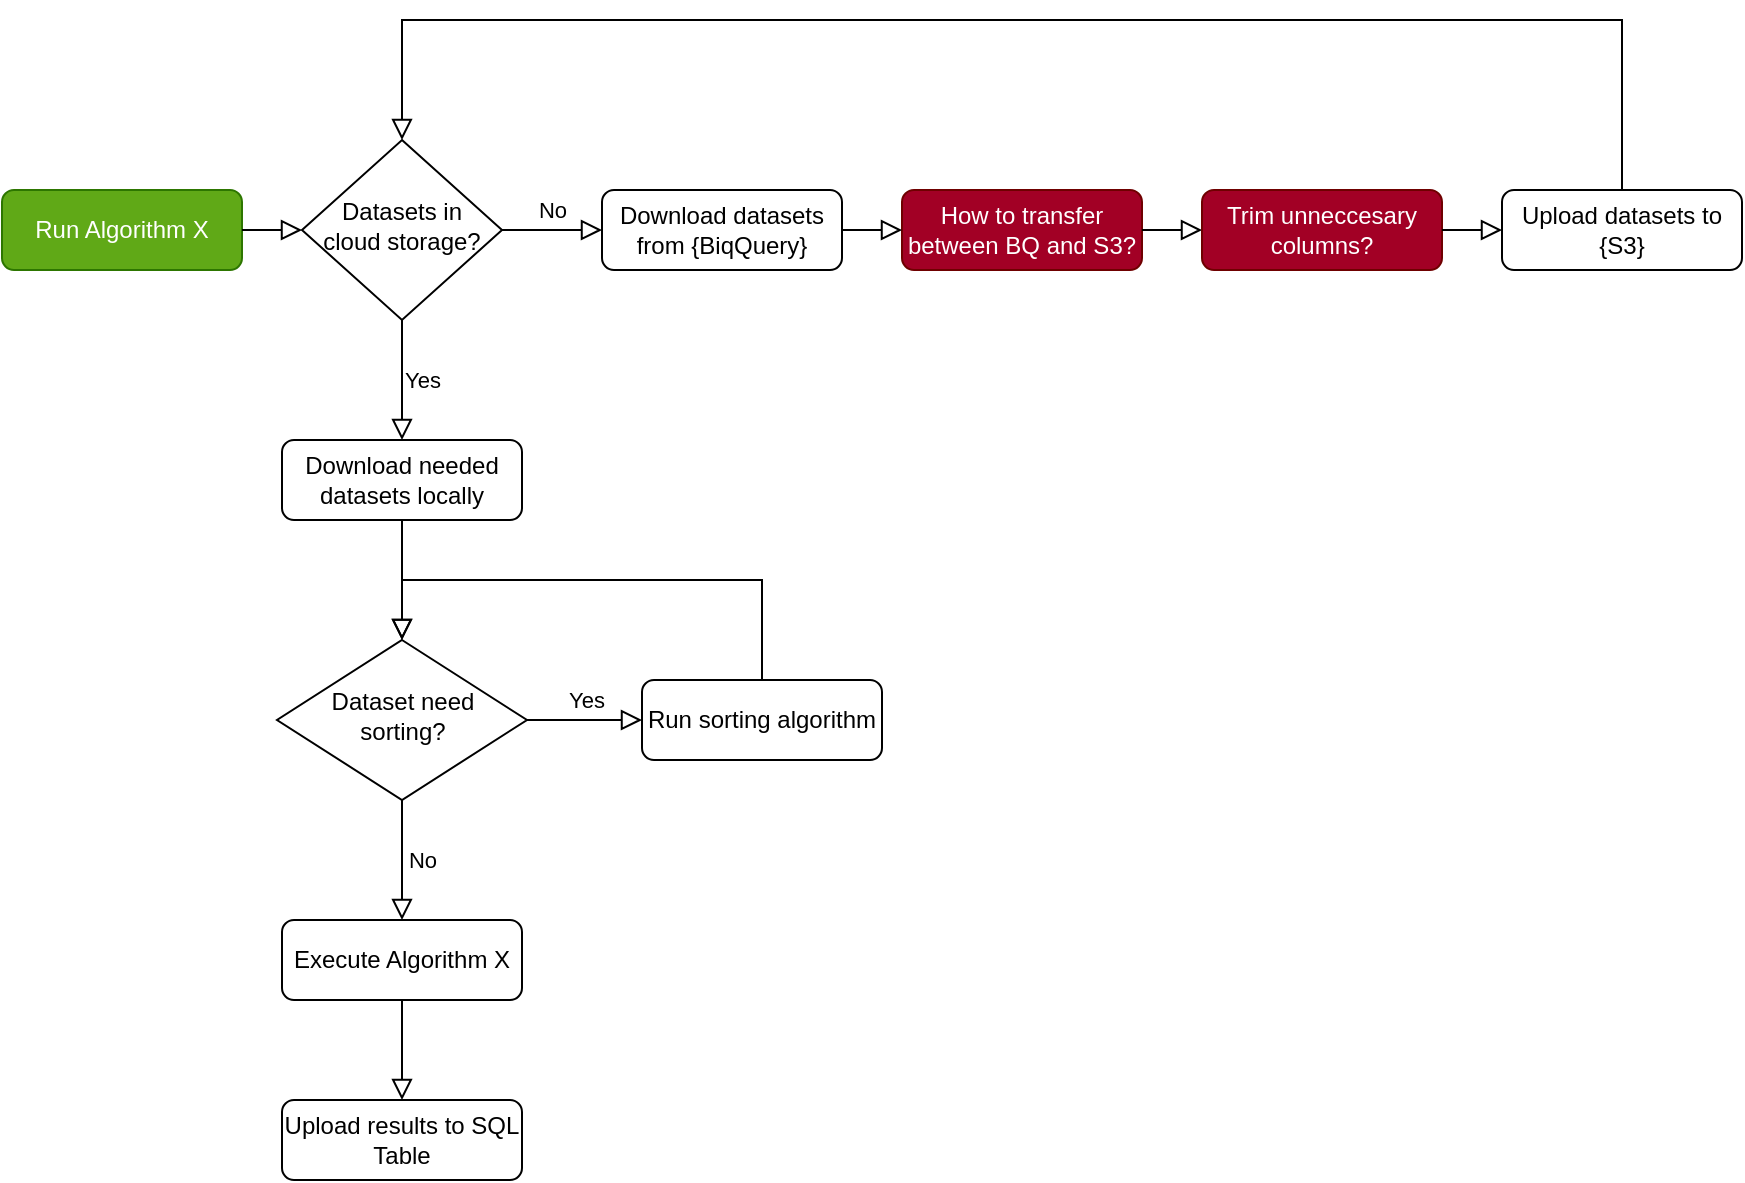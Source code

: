 <mxfile>
    <diagram id="C5RBs43oDa-KdzZeNtuy" name="Page-1">
        <mxGraphModel dx="1660" dy="805" grid="1" gridSize="10" guides="1" tooltips="1" connect="1" arrows="1" fold="1" page="1" pageScale="1" pageWidth="827" pageHeight="1169" math="0" shadow="0">
            <root>
                <mxCell id="WIyWlLk6GJQsqaUBKTNV-0"/>
                <mxCell id="WIyWlLk6GJQsqaUBKTNV-1" parent="WIyWlLk6GJQsqaUBKTNV-0"/>
                <mxCell id="aQ3SddSiONiYCjClCBov-1" value="Datasets in cloud storage?" style="rhombus;whiteSpace=wrap;html=1;shadow=0;fontFamily=Helvetica;fontSize=12;align=center;strokeWidth=1;spacing=6;spacingTop=-4;" parent="WIyWlLk6GJQsqaUBKTNV-1" vertex="1">
                    <mxGeometry x="280" y="590" width="100" height="90" as="geometry"/>
                </mxCell>
                <mxCell id="aQ3SddSiONiYCjClCBov-2" value="Yes" style="edgeStyle=orthogonalEdgeStyle;rounded=0;html=1;jettySize=auto;orthogonalLoop=1;fontSize=11;endArrow=block;endFill=0;endSize=8;strokeWidth=1;shadow=0;labelBackgroundColor=none;exitX=0.5;exitY=1;exitDx=0;exitDy=0;entryX=0.5;entryY=0;entryDx=0;entryDy=0;" parent="WIyWlLk6GJQsqaUBKTNV-1" source="aQ3SddSiONiYCjClCBov-1" target="XQUI02GZDJZ_6EXKGFm5-0" edge="1">
                    <mxGeometry y="10" relative="1" as="geometry">
                        <mxPoint as="offset"/>
                        <mxPoint x="397" y="573" as="sourcePoint"/>
                        <mxPoint x="330" y="720" as="targetPoint"/>
                    </mxGeometry>
                </mxCell>
                <mxCell id="aQ3SddSiONiYCjClCBov-3" value="No" style="edgeStyle=orthogonalEdgeStyle;rounded=0;html=1;jettySize=auto;orthogonalLoop=1;fontSize=11;endArrow=block;endFill=0;endSize=8;strokeWidth=1;shadow=0;labelBackgroundColor=none;exitX=1;exitY=0.5;exitDx=0;exitDy=0;entryX=0;entryY=0.5;entryDx=0;entryDy=0;" parent="WIyWlLk6GJQsqaUBKTNV-1" source="aQ3SddSiONiYCjClCBov-1" target="aQ3SddSiONiYCjClCBov-4" edge="1">
                    <mxGeometry y="10" relative="1" as="geometry">
                        <mxPoint as="offset"/>
                        <mxPoint x="280" y="272" as="sourcePoint"/>
                        <mxPoint x="420" y="635" as="targetPoint"/>
                    </mxGeometry>
                </mxCell>
                <mxCell id="aQ3SddSiONiYCjClCBov-4" value="Download datasets from {BiqQuery}" style="rounded=1;whiteSpace=wrap;html=1;fontSize=12;glass=0;strokeWidth=1;shadow=0;" parent="WIyWlLk6GJQsqaUBKTNV-1" vertex="1">
                    <mxGeometry x="430" y="615" width="120" height="40" as="geometry"/>
                </mxCell>
                <mxCell id="aQ3SddSiONiYCjClCBov-5" value="Upload datasets to {S3}" style="rounded=1;whiteSpace=wrap;html=1;fontSize=12;glass=0;strokeWidth=1;shadow=0;" parent="WIyWlLk6GJQsqaUBKTNV-1" vertex="1">
                    <mxGeometry x="880" y="615" width="120" height="40" as="geometry"/>
                </mxCell>
                <mxCell id="aQ3SddSiONiYCjClCBov-6" value="How to transfer between BQ and S3?" style="rounded=1;whiteSpace=wrap;html=1;fontSize=12;glass=0;strokeWidth=1;shadow=0;fillColor=#a20025;strokeColor=#6F0000;fontColor=#ffffff;" parent="WIyWlLk6GJQsqaUBKTNV-1" vertex="1">
                    <mxGeometry x="580" y="615" width="120" height="40" as="geometry"/>
                </mxCell>
                <mxCell id="aQ3SddSiONiYCjClCBov-7" value="" style="rounded=0;html=1;jettySize=auto;orthogonalLoop=1;fontSize=11;endArrow=block;endFill=0;endSize=8;strokeWidth=1;shadow=0;labelBackgroundColor=none;edgeStyle=orthogonalEdgeStyle;exitX=1;exitY=0.5;exitDx=0;exitDy=0;entryX=0;entryY=0.5;entryDx=0;entryDy=0;" parent="WIyWlLk6GJQsqaUBKTNV-1" source="aQ3SddSiONiYCjClCBov-4" target="aQ3SddSiONiYCjClCBov-6" edge="1">
                    <mxGeometry relative="1" as="geometry">
                        <mxPoint x="230" y="130" as="sourcePoint"/>
                        <mxPoint x="230" y="180" as="targetPoint"/>
                    </mxGeometry>
                </mxCell>
                <mxCell id="aQ3SddSiONiYCjClCBov-8" value="" style="rounded=0;html=1;jettySize=auto;orthogonalLoop=1;fontSize=11;endArrow=block;endFill=0;endSize=8;strokeWidth=1;shadow=0;labelBackgroundColor=none;edgeStyle=orthogonalEdgeStyle;exitX=1;exitY=0.5;exitDx=0;exitDy=0;entryX=0;entryY=0.5;entryDx=0;entryDy=0;" parent="WIyWlLk6GJQsqaUBKTNV-1" source="aQ3SddSiONiYCjClCBov-6" target="XQUI02GZDJZ_6EXKGFm5-1" edge="1">
                    <mxGeometry relative="1" as="geometry">
                        <mxPoint x="560" y="645" as="sourcePoint"/>
                        <mxPoint x="590" y="645" as="targetPoint"/>
                    </mxGeometry>
                </mxCell>
                <mxCell id="aQ3SddSiONiYCjClCBov-9" value="" style="rounded=0;html=1;jettySize=auto;orthogonalLoop=1;fontSize=11;endArrow=block;endFill=0;endSize=8;strokeWidth=1;shadow=0;labelBackgroundColor=none;edgeStyle=orthogonalEdgeStyle;exitX=0.5;exitY=0;exitDx=0;exitDy=0;entryX=0.5;entryY=0;entryDx=0;entryDy=0;" parent="WIyWlLk6GJQsqaUBKTNV-1" source="aQ3SddSiONiYCjClCBov-5" target="aQ3SddSiONiYCjClCBov-1" edge="1">
                    <mxGeometry relative="1" as="geometry">
                        <mxPoint x="230" y="130" as="sourcePoint"/>
                        <mxPoint x="230" y="180" as="targetPoint"/>
                        <Array as="points">
                            <mxPoint x="940" y="530"/>
                            <mxPoint x="330" y="530"/>
                        </Array>
                    </mxGeometry>
                </mxCell>
                <mxCell id="XQUI02GZDJZ_6EXKGFm5-0" value="Download needed datasets locally" style="rounded=1;whiteSpace=wrap;html=1;fontSize=12;glass=0;strokeWidth=1;shadow=0;" parent="WIyWlLk6GJQsqaUBKTNV-1" vertex="1">
                    <mxGeometry x="270" y="740" width="120" height="40" as="geometry"/>
                </mxCell>
                <mxCell id="XQUI02GZDJZ_6EXKGFm5-1" value="Trim unneccesary columns?" style="rounded=1;whiteSpace=wrap;html=1;fontSize=12;glass=0;strokeWidth=1;shadow=0;fillColor=#a20025;strokeColor=#6F0000;fontColor=#ffffff;" parent="WIyWlLk6GJQsqaUBKTNV-1" vertex="1">
                    <mxGeometry x="730" y="615" width="120" height="40" as="geometry"/>
                </mxCell>
                <mxCell id="XQUI02GZDJZ_6EXKGFm5-2" value="" style="rounded=0;html=1;jettySize=auto;orthogonalLoop=1;fontSize=11;endArrow=block;endFill=0;endSize=8;strokeWidth=1;shadow=0;labelBackgroundColor=none;edgeStyle=orthogonalEdgeStyle;exitX=1;exitY=0.5;exitDx=0;exitDy=0;entryX=0;entryY=0.5;entryDx=0;entryDy=0;" parent="WIyWlLk6GJQsqaUBKTNV-1" source="XQUI02GZDJZ_6EXKGFm5-1" target="aQ3SddSiONiYCjClCBov-5" edge="1">
                    <mxGeometry relative="1" as="geometry">
                        <mxPoint x="560" y="645" as="sourcePoint"/>
                        <mxPoint x="590" y="645" as="targetPoint"/>
                    </mxGeometry>
                </mxCell>
                <mxCell id="XQUI02GZDJZ_6EXKGFm5-3" value="Run Algorithm X" style="rounded=1;whiteSpace=wrap;html=1;fontSize=12;glass=0;strokeWidth=1;shadow=0;fillColor=#60a917;strokeColor=#2D7600;fontColor=#ffffff;" parent="WIyWlLk6GJQsqaUBKTNV-1" vertex="1">
                    <mxGeometry x="130" y="615" width="120" height="40" as="geometry"/>
                </mxCell>
                <mxCell id="XQUI02GZDJZ_6EXKGFm5-4" value="" style="rounded=0;html=1;jettySize=auto;orthogonalLoop=1;fontSize=11;endArrow=block;endFill=0;endSize=8;strokeWidth=1;shadow=0;labelBackgroundColor=none;edgeStyle=orthogonalEdgeStyle;exitX=1;exitY=0.5;exitDx=0;exitDy=0;entryX=0;entryY=0.5;entryDx=0;entryDy=0;" parent="WIyWlLk6GJQsqaUBKTNV-1" source="XQUI02GZDJZ_6EXKGFm5-3" target="aQ3SddSiONiYCjClCBov-1" edge="1">
                    <mxGeometry relative="1" as="geometry">
                        <mxPoint x="560" y="645" as="sourcePoint"/>
                        <mxPoint x="590" y="645" as="targetPoint"/>
                    </mxGeometry>
                </mxCell>
                <mxCell id="XQUI02GZDJZ_6EXKGFm5-5" value="Dataset need sorting?" style="rhombus;whiteSpace=wrap;html=1;shadow=0;fontFamily=Helvetica;fontSize=12;align=center;strokeWidth=1;spacing=6;spacingTop=-4;" parent="WIyWlLk6GJQsqaUBKTNV-1" vertex="1">
                    <mxGeometry x="267.5" y="840" width="125" height="80" as="geometry"/>
                </mxCell>
                <mxCell id="XQUI02GZDJZ_6EXKGFm5-6" value="" style="rounded=0;html=1;jettySize=auto;orthogonalLoop=1;fontSize=11;endArrow=block;endFill=0;endSize=8;strokeWidth=1;shadow=0;labelBackgroundColor=none;edgeStyle=orthogonalEdgeStyle;exitX=0.5;exitY=1;exitDx=0;exitDy=0;entryX=0.5;entryY=0;entryDx=0;entryDy=0;" parent="WIyWlLk6GJQsqaUBKTNV-1" source="XQUI02GZDJZ_6EXKGFm5-0" target="XQUI02GZDJZ_6EXKGFm5-5" edge="1">
                    <mxGeometry relative="1" as="geometry">
                        <mxPoint x="560" y="645" as="sourcePoint"/>
                        <mxPoint x="590" y="645" as="targetPoint"/>
                    </mxGeometry>
                </mxCell>
                <mxCell id="XQUI02GZDJZ_6EXKGFm5-7" value="Yes" style="edgeStyle=orthogonalEdgeStyle;rounded=0;html=1;jettySize=auto;orthogonalLoop=1;fontSize=11;endArrow=block;endFill=0;endSize=8;strokeWidth=1;shadow=0;labelBackgroundColor=none;exitX=1;exitY=0.5;exitDx=0;exitDy=0;entryX=0;entryY=0.5;entryDx=0;entryDy=0;" parent="WIyWlLk6GJQsqaUBKTNV-1" source="XQUI02GZDJZ_6EXKGFm5-5" target="XQUI02GZDJZ_6EXKGFm5-8" edge="1">
                    <mxGeometry y="10" relative="1" as="geometry">
                        <mxPoint as="offset"/>
                        <mxPoint x="340" y="690" as="sourcePoint"/>
                        <mxPoint x="328" y="970" as="targetPoint"/>
                    </mxGeometry>
                </mxCell>
                <mxCell id="XQUI02GZDJZ_6EXKGFm5-8" value="Run sorting algorithm" style="rounded=1;whiteSpace=wrap;html=1;fontSize=12;glass=0;strokeWidth=1;shadow=0;" parent="WIyWlLk6GJQsqaUBKTNV-1" vertex="1">
                    <mxGeometry x="450" y="860" width="120" height="40" as="geometry"/>
                </mxCell>
                <mxCell id="XQUI02GZDJZ_6EXKGFm5-10" value="" style="rounded=0;html=1;jettySize=auto;orthogonalLoop=1;fontSize=11;endArrow=block;endFill=0;endSize=8;strokeWidth=1;shadow=0;labelBackgroundColor=none;edgeStyle=orthogonalEdgeStyle;exitX=0.5;exitY=0;exitDx=0;exitDy=0;entryX=0.5;entryY=0;entryDx=0;entryDy=0;" parent="WIyWlLk6GJQsqaUBKTNV-1" source="XQUI02GZDJZ_6EXKGFm5-8" target="XQUI02GZDJZ_6EXKGFm5-5" edge="1">
                    <mxGeometry relative="1" as="geometry">
                        <mxPoint x="860" y="645" as="sourcePoint"/>
                        <mxPoint x="890" y="645" as="targetPoint"/>
                        <Array as="points">
                            <mxPoint x="510" y="810"/>
                            <mxPoint x="330" y="810"/>
                        </Array>
                    </mxGeometry>
                </mxCell>
                <mxCell id="XQUI02GZDJZ_6EXKGFm5-11" value="No" style="edgeStyle=orthogonalEdgeStyle;rounded=0;html=1;jettySize=auto;orthogonalLoop=1;fontSize=11;endArrow=block;endFill=0;endSize=8;strokeWidth=1;shadow=0;labelBackgroundColor=none;exitX=0.5;exitY=1;exitDx=0;exitDy=0;entryX=0.5;entryY=0;entryDx=0;entryDy=0;" parent="WIyWlLk6GJQsqaUBKTNV-1" source="XQUI02GZDJZ_6EXKGFm5-5" target="XQUI02GZDJZ_6EXKGFm5-12" edge="1">
                    <mxGeometry y="10" relative="1" as="geometry">
                        <mxPoint as="offset"/>
                        <mxPoint x="390" y="645" as="sourcePoint"/>
                        <mxPoint x="330" y="970" as="targetPoint"/>
                    </mxGeometry>
                </mxCell>
                <mxCell id="XQUI02GZDJZ_6EXKGFm5-12" value="Execute Algorithm X" style="rounded=1;whiteSpace=wrap;html=1;fontSize=12;glass=0;strokeWidth=1;shadow=0;" parent="WIyWlLk6GJQsqaUBKTNV-1" vertex="1">
                    <mxGeometry x="270" y="980" width="120" height="40" as="geometry"/>
                </mxCell>
                <mxCell id="XQUI02GZDJZ_6EXKGFm5-14" value="" style="rounded=0;html=1;jettySize=auto;orthogonalLoop=1;fontSize=11;endArrow=block;endFill=0;endSize=8;strokeWidth=1;shadow=0;labelBackgroundColor=none;edgeStyle=orthogonalEdgeStyle;exitX=0.5;exitY=1;exitDx=0;exitDy=0;entryX=0.5;entryY=0;entryDx=0;entryDy=0;" parent="WIyWlLk6GJQsqaUBKTNV-1" source="XQUI02GZDJZ_6EXKGFm5-12" target="XQUI02GZDJZ_6EXKGFm5-15" edge="1">
                    <mxGeometry relative="1" as="geometry">
                        <mxPoint x="860" y="645" as="sourcePoint"/>
                        <mxPoint x="330" y="1080" as="targetPoint"/>
                    </mxGeometry>
                </mxCell>
                <mxCell id="XQUI02GZDJZ_6EXKGFm5-15" value="Upload results to SQL Table" style="rounded=1;whiteSpace=wrap;html=1;fontSize=12;glass=0;strokeWidth=1;shadow=0;" parent="WIyWlLk6GJQsqaUBKTNV-1" vertex="1">
                    <mxGeometry x="270" y="1070" width="120" height="40" as="geometry"/>
                </mxCell>
            </root>
        </mxGraphModel>
    </diagram>
</mxfile>